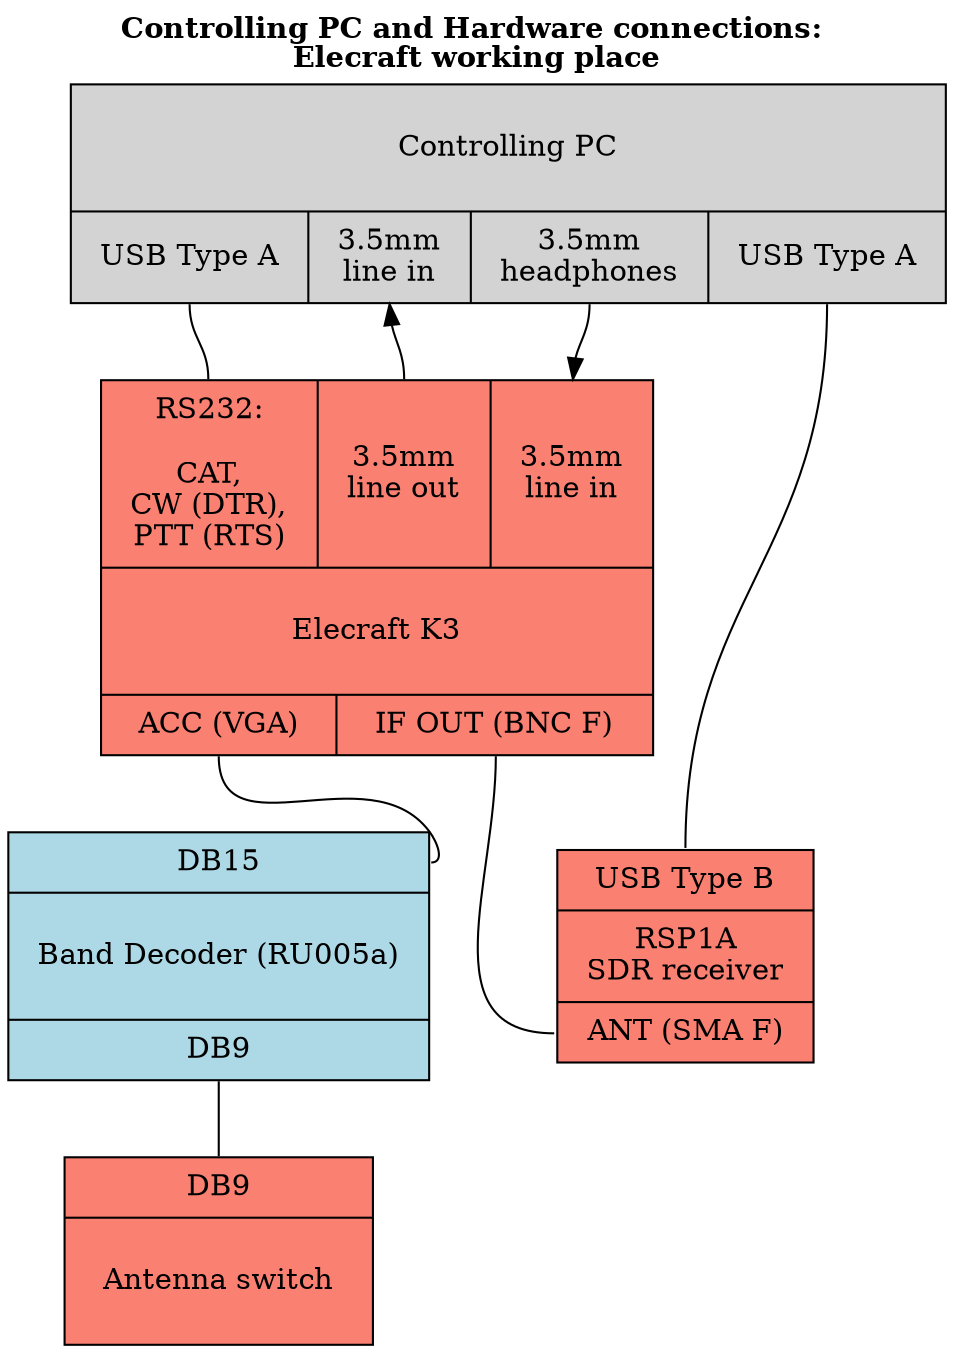 digraph Arch {
    node [shape = rect, margin = "0.2,0.1"]
    edge [arrowhead = none]
    labelloc = top

    label = <<b>Controlling PC and Hardware connections: <br/>Elecraft working place</b>>

    pc [shape = record, style = filled, label = "{ \nControlling PC\n\r | { <usbA>USB Type A | <lineIn>3.5mm\nline in |<earph>3.5mm\nheadphones | <usbA2> USB Type A} }"]
//    headset [shape = record, label = "{ Normal PC Headset\nwith electret mic | <mic> mic | <earph> headphones }"]

    elecraft [shape = record, style = filled, fillcolor = salmon, label = "{ { <com>RS232:\n\nCAT,\nCW (DTR),\nPTT (RTS) | <lineOut>3.5mm\nline out | <lineIn>3.5mm\nline in } | \nElecraft K3\n\r | {<acc> ACC (VGA) | <ifout> IF OUT (BNC F) } }"];
    rsp [shape = record, style = filled, fillcolor = salmon, label = "{{<usb>USB Type B} | RSP1A\nSDR receiver | {<ant>ANT (SMA F)}}"]

    ru005 [shape = record, style = filled, fillcolor = lightblue, label = "{<db15> DB15 | \nBand Decoder (RU005a)\n\r | <db9>DB9 }"]

    antennaSwitch [shape = record, style = filled, fillcolor = salmon, label = "{ <db9>DB9 | \n Antenna switch \n\r }"]

    ////////// TODO check audio connections

    pc: usbA -> elecraft: com
    pc: usbA2 -> rsp: usb
    pc: earph -> elecraft: lineIn [arrowhead = normal]
    elecraft: lineOut -> pc: lineIn [arrowhead = normal]
    elecraft: acc -> ru005: db15
    elecraft: ifout:s -> rsp:ant

//    headset: mic -> elecraft: micBack [arrowhead = normal]
//    headset: earph -> elecraft: earphBack [arrowhead = normal, dir = back]

    ru005: db9 -> antennaSwitch: db9

}

